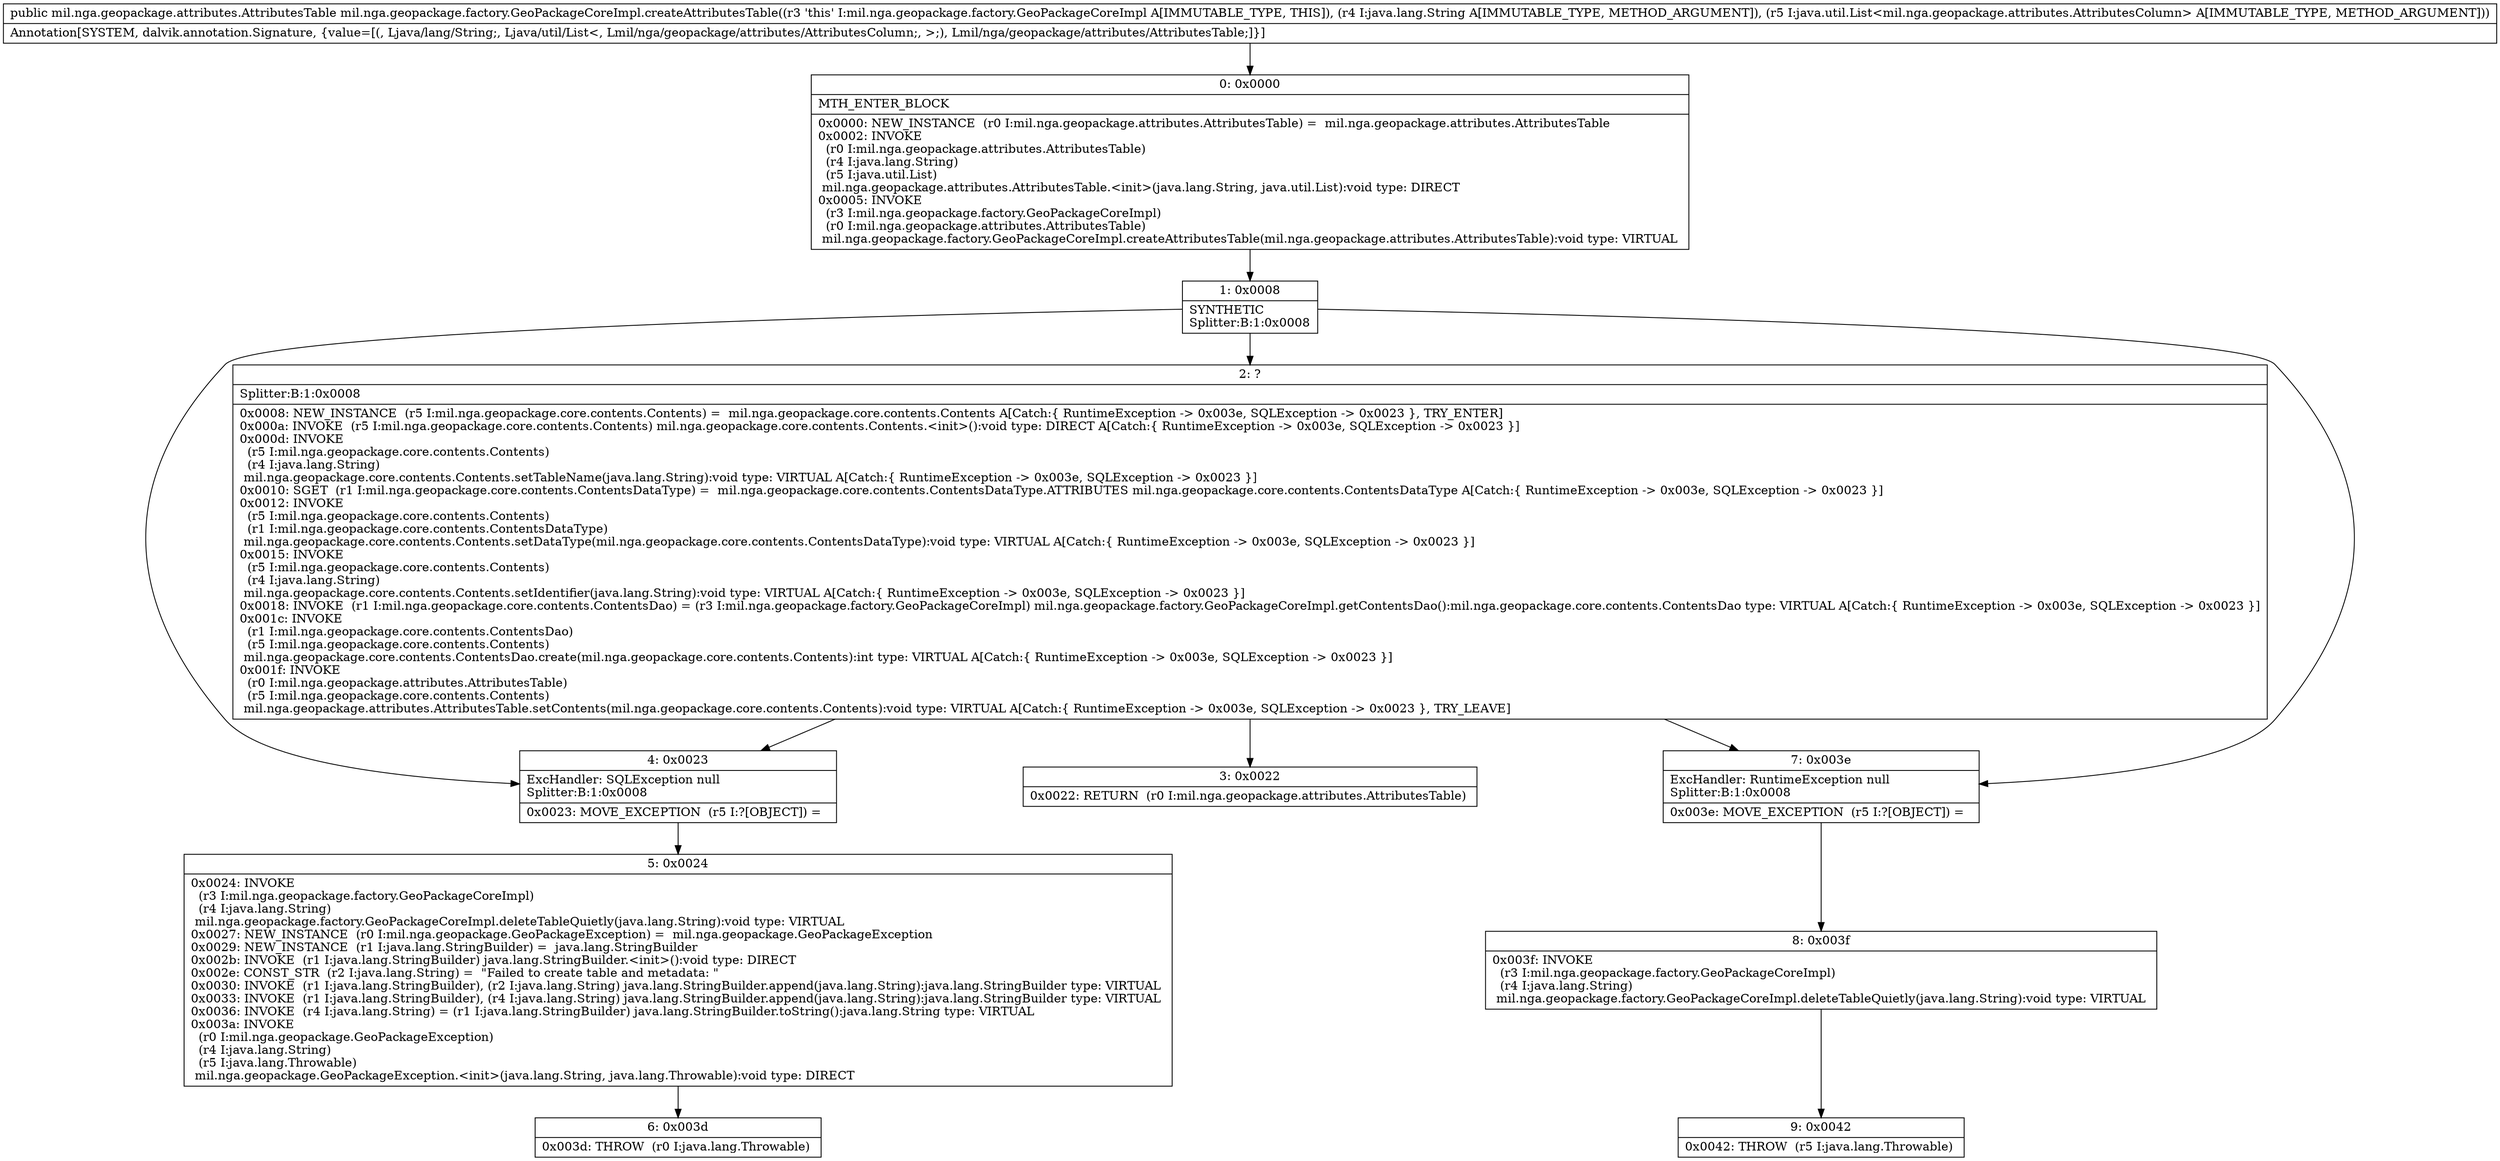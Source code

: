 digraph "CFG formil.nga.geopackage.factory.GeoPackageCoreImpl.createAttributesTable(Ljava\/lang\/String;Ljava\/util\/List;)Lmil\/nga\/geopackage\/attributes\/AttributesTable;" {
Node_0 [shape=record,label="{0\:\ 0x0000|MTH_ENTER_BLOCK\l|0x0000: NEW_INSTANCE  (r0 I:mil.nga.geopackage.attributes.AttributesTable) =  mil.nga.geopackage.attributes.AttributesTable \l0x0002: INVOKE  \l  (r0 I:mil.nga.geopackage.attributes.AttributesTable)\l  (r4 I:java.lang.String)\l  (r5 I:java.util.List)\l mil.nga.geopackage.attributes.AttributesTable.\<init\>(java.lang.String, java.util.List):void type: DIRECT \l0x0005: INVOKE  \l  (r3 I:mil.nga.geopackage.factory.GeoPackageCoreImpl)\l  (r0 I:mil.nga.geopackage.attributes.AttributesTable)\l mil.nga.geopackage.factory.GeoPackageCoreImpl.createAttributesTable(mil.nga.geopackage.attributes.AttributesTable):void type: VIRTUAL \l}"];
Node_1 [shape=record,label="{1\:\ 0x0008|SYNTHETIC\lSplitter:B:1:0x0008\l}"];
Node_2 [shape=record,label="{2\:\ ?|Splitter:B:1:0x0008\l|0x0008: NEW_INSTANCE  (r5 I:mil.nga.geopackage.core.contents.Contents) =  mil.nga.geopackage.core.contents.Contents A[Catch:\{ RuntimeException \-\> 0x003e, SQLException \-\> 0x0023 \}, TRY_ENTER]\l0x000a: INVOKE  (r5 I:mil.nga.geopackage.core.contents.Contents) mil.nga.geopackage.core.contents.Contents.\<init\>():void type: DIRECT A[Catch:\{ RuntimeException \-\> 0x003e, SQLException \-\> 0x0023 \}]\l0x000d: INVOKE  \l  (r5 I:mil.nga.geopackage.core.contents.Contents)\l  (r4 I:java.lang.String)\l mil.nga.geopackage.core.contents.Contents.setTableName(java.lang.String):void type: VIRTUAL A[Catch:\{ RuntimeException \-\> 0x003e, SQLException \-\> 0x0023 \}]\l0x0010: SGET  (r1 I:mil.nga.geopackage.core.contents.ContentsDataType) =  mil.nga.geopackage.core.contents.ContentsDataType.ATTRIBUTES mil.nga.geopackage.core.contents.ContentsDataType A[Catch:\{ RuntimeException \-\> 0x003e, SQLException \-\> 0x0023 \}]\l0x0012: INVOKE  \l  (r5 I:mil.nga.geopackage.core.contents.Contents)\l  (r1 I:mil.nga.geopackage.core.contents.ContentsDataType)\l mil.nga.geopackage.core.contents.Contents.setDataType(mil.nga.geopackage.core.contents.ContentsDataType):void type: VIRTUAL A[Catch:\{ RuntimeException \-\> 0x003e, SQLException \-\> 0x0023 \}]\l0x0015: INVOKE  \l  (r5 I:mil.nga.geopackage.core.contents.Contents)\l  (r4 I:java.lang.String)\l mil.nga.geopackage.core.contents.Contents.setIdentifier(java.lang.String):void type: VIRTUAL A[Catch:\{ RuntimeException \-\> 0x003e, SQLException \-\> 0x0023 \}]\l0x0018: INVOKE  (r1 I:mil.nga.geopackage.core.contents.ContentsDao) = (r3 I:mil.nga.geopackage.factory.GeoPackageCoreImpl) mil.nga.geopackage.factory.GeoPackageCoreImpl.getContentsDao():mil.nga.geopackage.core.contents.ContentsDao type: VIRTUAL A[Catch:\{ RuntimeException \-\> 0x003e, SQLException \-\> 0x0023 \}]\l0x001c: INVOKE  \l  (r1 I:mil.nga.geopackage.core.contents.ContentsDao)\l  (r5 I:mil.nga.geopackage.core.contents.Contents)\l mil.nga.geopackage.core.contents.ContentsDao.create(mil.nga.geopackage.core.contents.Contents):int type: VIRTUAL A[Catch:\{ RuntimeException \-\> 0x003e, SQLException \-\> 0x0023 \}]\l0x001f: INVOKE  \l  (r0 I:mil.nga.geopackage.attributes.AttributesTable)\l  (r5 I:mil.nga.geopackage.core.contents.Contents)\l mil.nga.geopackage.attributes.AttributesTable.setContents(mil.nga.geopackage.core.contents.Contents):void type: VIRTUAL A[Catch:\{ RuntimeException \-\> 0x003e, SQLException \-\> 0x0023 \}, TRY_LEAVE]\l}"];
Node_3 [shape=record,label="{3\:\ 0x0022|0x0022: RETURN  (r0 I:mil.nga.geopackage.attributes.AttributesTable) \l}"];
Node_4 [shape=record,label="{4\:\ 0x0023|ExcHandler: SQLException null\lSplitter:B:1:0x0008\l|0x0023: MOVE_EXCEPTION  (r5 I:?[OBJECT]) =  \l}"];
Node_5 [shape=record,label="{5\:\ 0x0024|0x0024: INVOKE  \l  (r3 I:mil.nga.geopackage.factory.GeoPackageCoreImpl)\l  (r4 I:java.lang.String)\l mil.nga.geopackage.factory.GeoPackageCoreImpl.deleteTableQuietly(java.lang.String):void type: VIRTUAL \l0x0027: NEW_INSTANCE  (r0 I:mil.nga.geopackage.GeoPackageException) =  mil.nga.geopackage.GeoPackageException \l0x0029: NEW_INSTANCE  (r1 I:java.lang.StringBuilder) =  java.lang.StringBuilder \l0x002b: INVOKE  (r1 I:java.lang.StringBuilder) java.lang.StringBuilder.\<init\>():void type: DIRECT \l0x002e: CONST_STR  (r2 I:java.lang.String) =  \"Failed to create table and metadata: \" \l0x0030: INVOKE  (r1 I:java.lang.StringBuilder), (r2 I:java.lang.String) java.lang.StringBuilder.append(java.lang.String):java.lang.StringBuilder type: VIRTUAL \l0x0033: INVOKE  (r1 I:java.lang.StringBuilder), (r4 I:java.lang.String) java.lang.StringBuilder.append(java.lang.String):java.lang.StringBuilder type: VIRTUAL \l0x0036: INVOKE  (r4 I:java.lang.String) = (r1 I:java.lang.StringBuilder) java.lang.StringBuilder.toString():java.lang.String type: VIRTUAL \l0x003a: INVOKE  \l  (r0 I:mil.nga.geopackage.GeoPackageException)\l  (r4 I:java.lang.String)\l  (r5 I:java.lang.Throwable)\l mil.nga.geopackage.GeoPackageException.\<init\>(java.lang.String, java.lang.Throwable):void type: DIRECT \l}"];
Node_6 [shape=record,label="{6\:\ 0x003d|0x003d: THROW  (r0 I:java.lang.Throwable) \l}"];
Node_7 [shape=record,label="{7\:\ 0x003e|ExcHandler: RuntimeException null\lSplitter:B:1:0x0008\l|0x003e: MOVE_EXCEPTION  (r5 I:?[OBJECT]) =  \l}"];
Node_8 [shape=record,label="{8\:\ 0x003f|0x003f: INVOKE  \l  (r3 I:mil.nga.geopackage.factory.GeoPackageCoreImpl)\l  (r4 I:java.lang.String)\l mil.nga.geopackage.factory.GeoPackageCoreImpl.deleteTableQuietly(java.lang.String):void type: VIRTUAL \l}"];
Node_9 [shape=record,label="{9\:\ 0x0042|0x0042: THROW  (r5 I:java.lang.Throwable) \l}"];
MethodNode[shape=record,label="{public mil.nga.geopackage.attributes.AttributesTable mil.nga.geopackage.factory.GeoPackageCoreImpl.createAttributesTable((r3 'this' I:mil.nga.geopackage.factory.GeoPackageCoreImpl A[IMMUTABLE_TYPE, THIS]), (r4 I:java.lang.String A[IMMUTABLE_TYPE, METHOD_ARGUMENT]), (r5 I:java.util.List\<mil.nga.geopackage.attributes.AttributesColumn\> A[IMMUTABLE_TYPE, METHOD_ARGUMENT]))  | Annotation[SYSTEM, dalvik.annotation.Signature, \{value=[(, Ljava\/lang\/String;, Ljava\/util\/List\<, Lmil\/nga\/geopackage\/attributes\/AttributesColumn;, \>;), Lmil\/nga\/geopackage\/attributes\/AttributesTable;]\}]\l}"];
MethodNode -> Node_0;
Node_0 -> Node_1;
Node_1 -> Node_2;
Node_1 -> Node_7;
Node_1 -> Node_4;
Node_2 -> Node_3;
Node_2 -> Node_7;
Node_2 -> Node_4;
Node_4 -> Node_5;
Node_5 -> Node_6;
Node_7 -> Node_8;
Node_8 -> Node_9;
}

